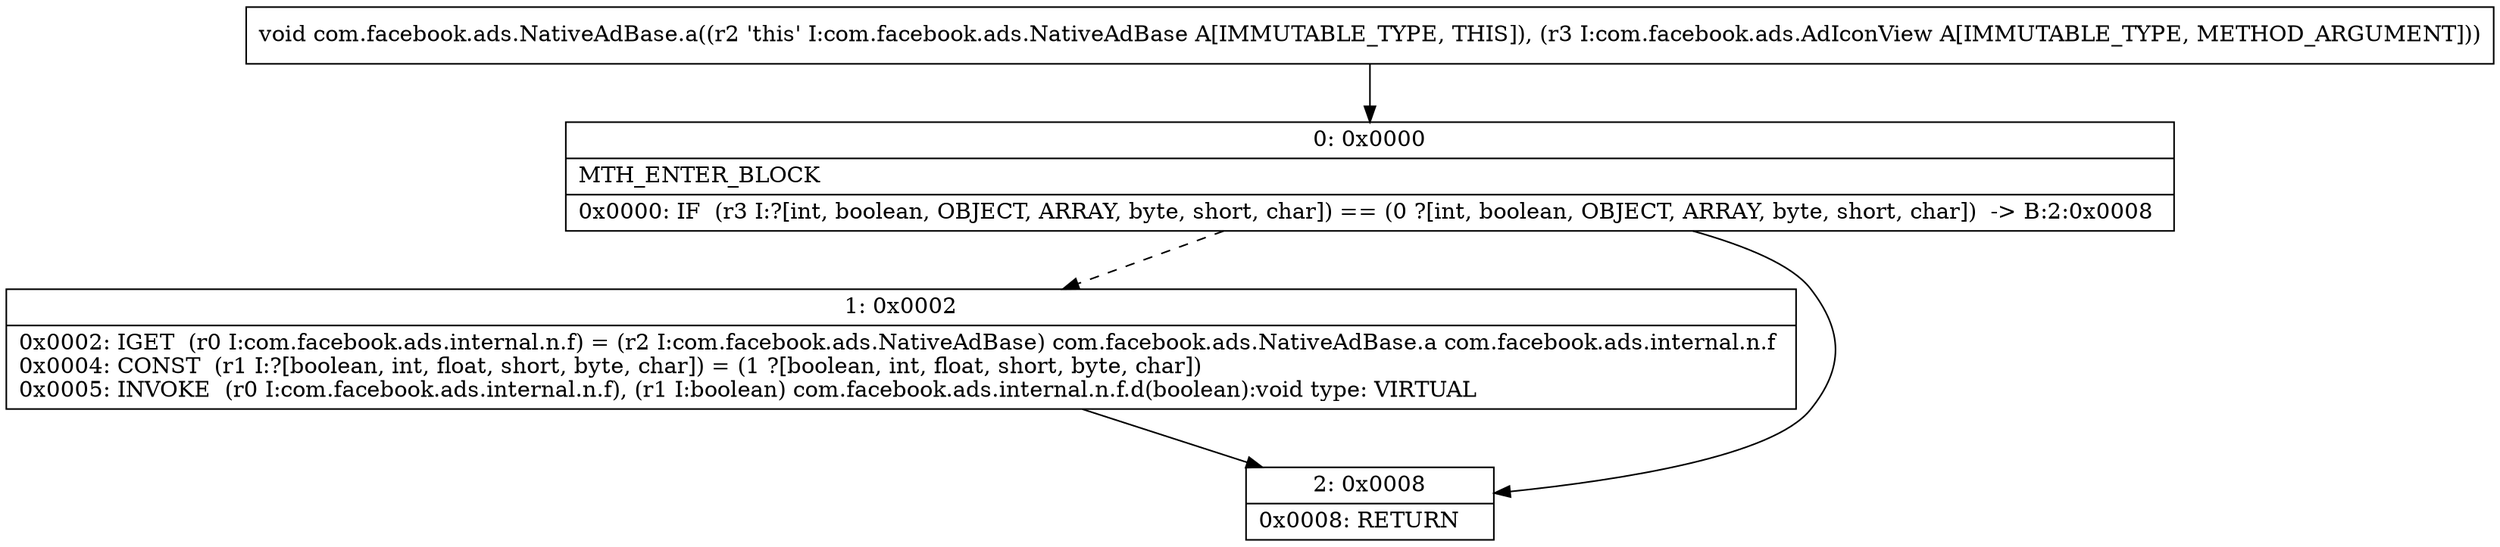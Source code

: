 digraph "CFG forcom.facebook.ads.NativeAdBase.a(Lcom\/facebook\/ads\/AdIconView;)V" {
Node_0 [shape=record,label="{0\:\ 0x0000|MTH_ENTER_BLOCK\l|0x0000: IF  (r3 I:?[int, boolean, OBJECT, ARRAY, byte, short, char]) == (0 ?[int, boolean, OBJECT, ARRAY, byte, short, char])  \-\> B:2:0x0008 \l}"];
Node_1 [shape=record,label="{1\:\ 0x0002|0x0002: IGET  (r0 I:com.facebook.ads.internal.n.f) = (r2 I:com.facebook.ads.NativeAdBase) com.facebook.ads.NativeAdBase.a com.facebook.ads.internal.n.f \l0x0004: CONST  (r1 I:?[boolean, int, float, short, byte, char]) = (1 ?[boolean, int, float, short, byte, char]) \l0x0005: INVOKE  (r0 I:com.facebook.ads.internal.n.f), (r1 I:boolean) com.facebook.ads.internal.n.f.d(boolean):void type: VIRTUAL \l}"];
Node_2 [shape=record,label="{2\:\ 0x0008|0x0008: RETURN   \l}"];
MethodNode[shape=record,label="{void com.facebook.ads.NativeAdBase.a((r2 'this' I:com.facebook.ads.NativeAdBase A[IMMUTABLE_TYPE, THIS]), (r3 I:com.facebook.ads.AdIconView A[IMMUTABLE_TYPE, METHOD_ARGUMENT])) }"];
MethodNode -> Node_0;
Node_0 -> Node_1[style=dashed];
Node_0 -> Node_2;
Node_1 -> Node_2;
}

